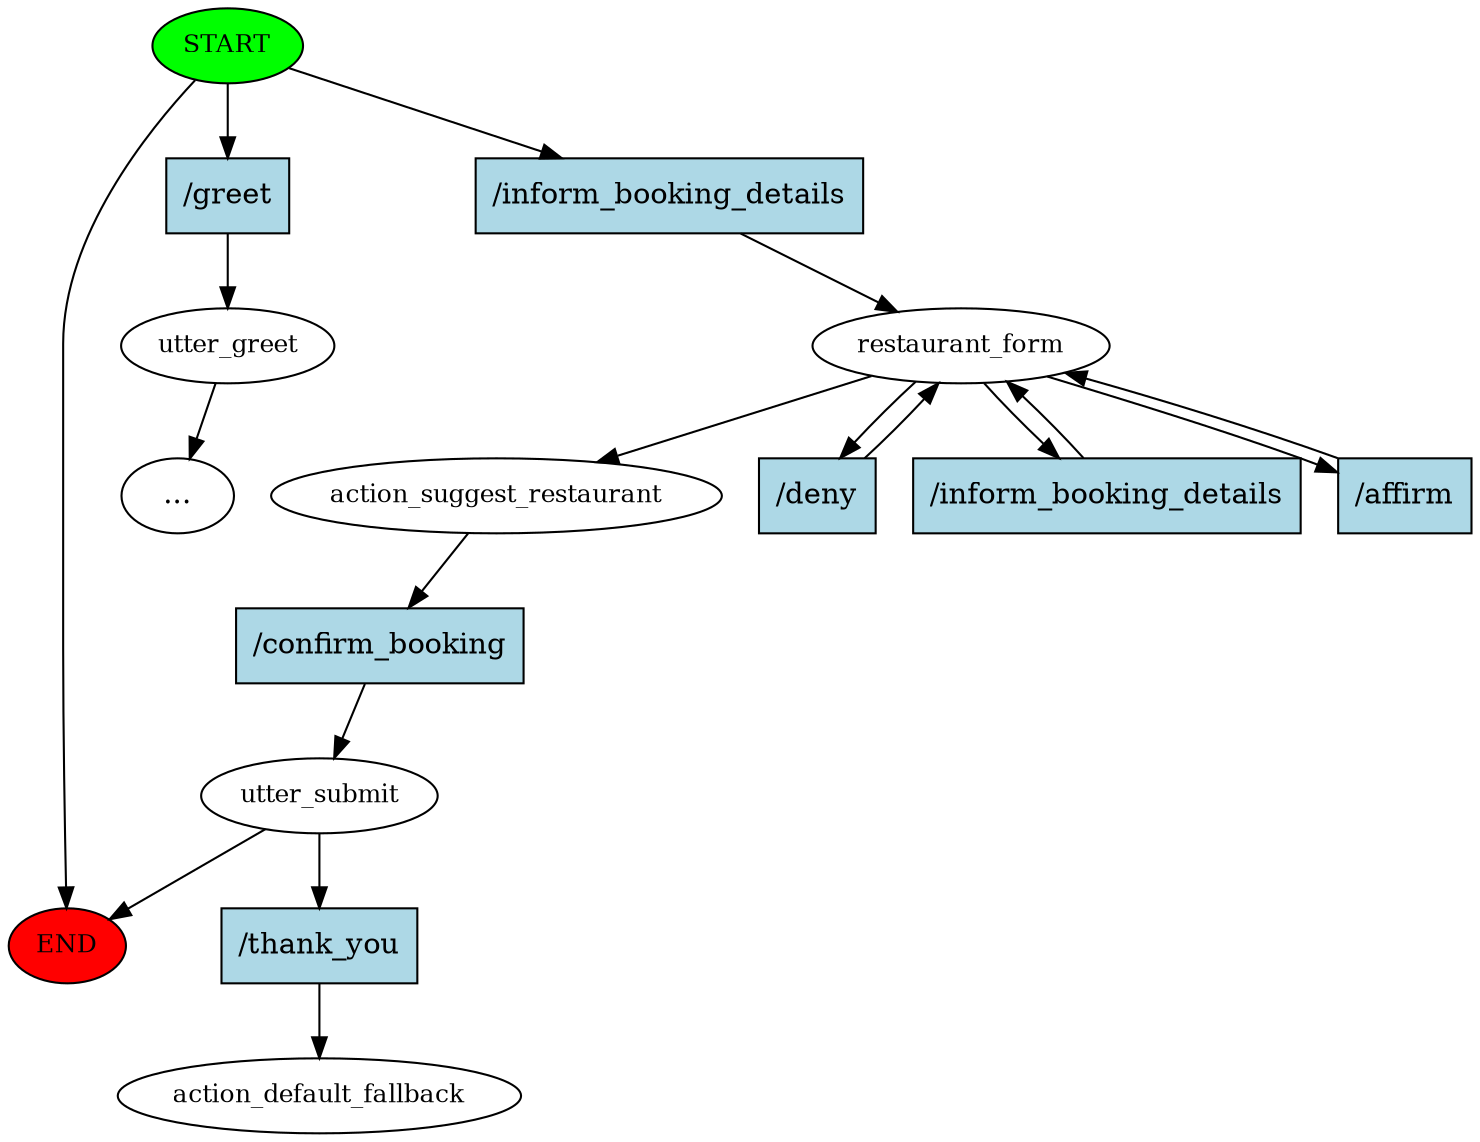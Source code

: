 digraph  {
0 [class="start active", fillcolor=green, fontsize=12, label=START, style=filled];
"-1" [class=end, fillcolor=red, fontsize=12, label=END, style=filled];
1 [class="", fontsize=12, label=utter_greet];
"-5" [class=ellipsis, label="..."];
4 [class=active, fontsize=12, label=restaurant_form];
9 [class=active, fontsize=12, label=action_suggest_restaurant];
10 [class=active, fontsize=12, label=utter_submit];
18 [class="dashed active", fontsize=12, label=action_default_fallback];
19 [class=intent, fillcolor=lightblue, label="/greet", shape=rect, style=filled];
20 [class="intent active", fillcolor=lightblue, label="/inform_booking_details", shape=rect, style=filled];
21 [class=intent, fillcolor=lightblue, label="/deny", shape=rect, style=filled];
22 [class="intent active", fillcolor=lightblue, label="/inform_booking_details", shape=rect, style=filled];
23 [class="intent active", fillcolor=lightblue, label="/affirm", shape=rect, style=filled];
24 [class="intent active", fillcolor=lightblue, label="/confirm_booking", shape=rect, style=filled];
25 [class="intent active", fillcolor=lightblue, label="/thank_you", shape=rect, style=filled];
0 -> "-1"  [class="", key=NONE, label=""];
0 -> 19  [class="", key=0];
0 -> 20  [class=active, key=0];
1 -> "-5"  [class="", key=NONE, label=""];
4 -> 9  [class=active, key=NONE, label=""];
4 -> 21  [class="", key=0];
4 -> 22  [class=active, key=0];
4 -> 23  [class=active, key=0];
9 -> 24  [class=active, key=0];
10 -> "-1"  [class="", key=NONE, label=""];
10 -> 25  [class=active, key=0];
19 -> 1  [class="", key=0];
20 -> 4  [class=active, key=0];
21 -> 4  [class="", key=0];
22 -> 4  [class=active, key=0];
23 -> 4  [class=active, key=0];
24 -> 10  [class=active, key=0];
25 -> 18  [class=active, key=0];
}
